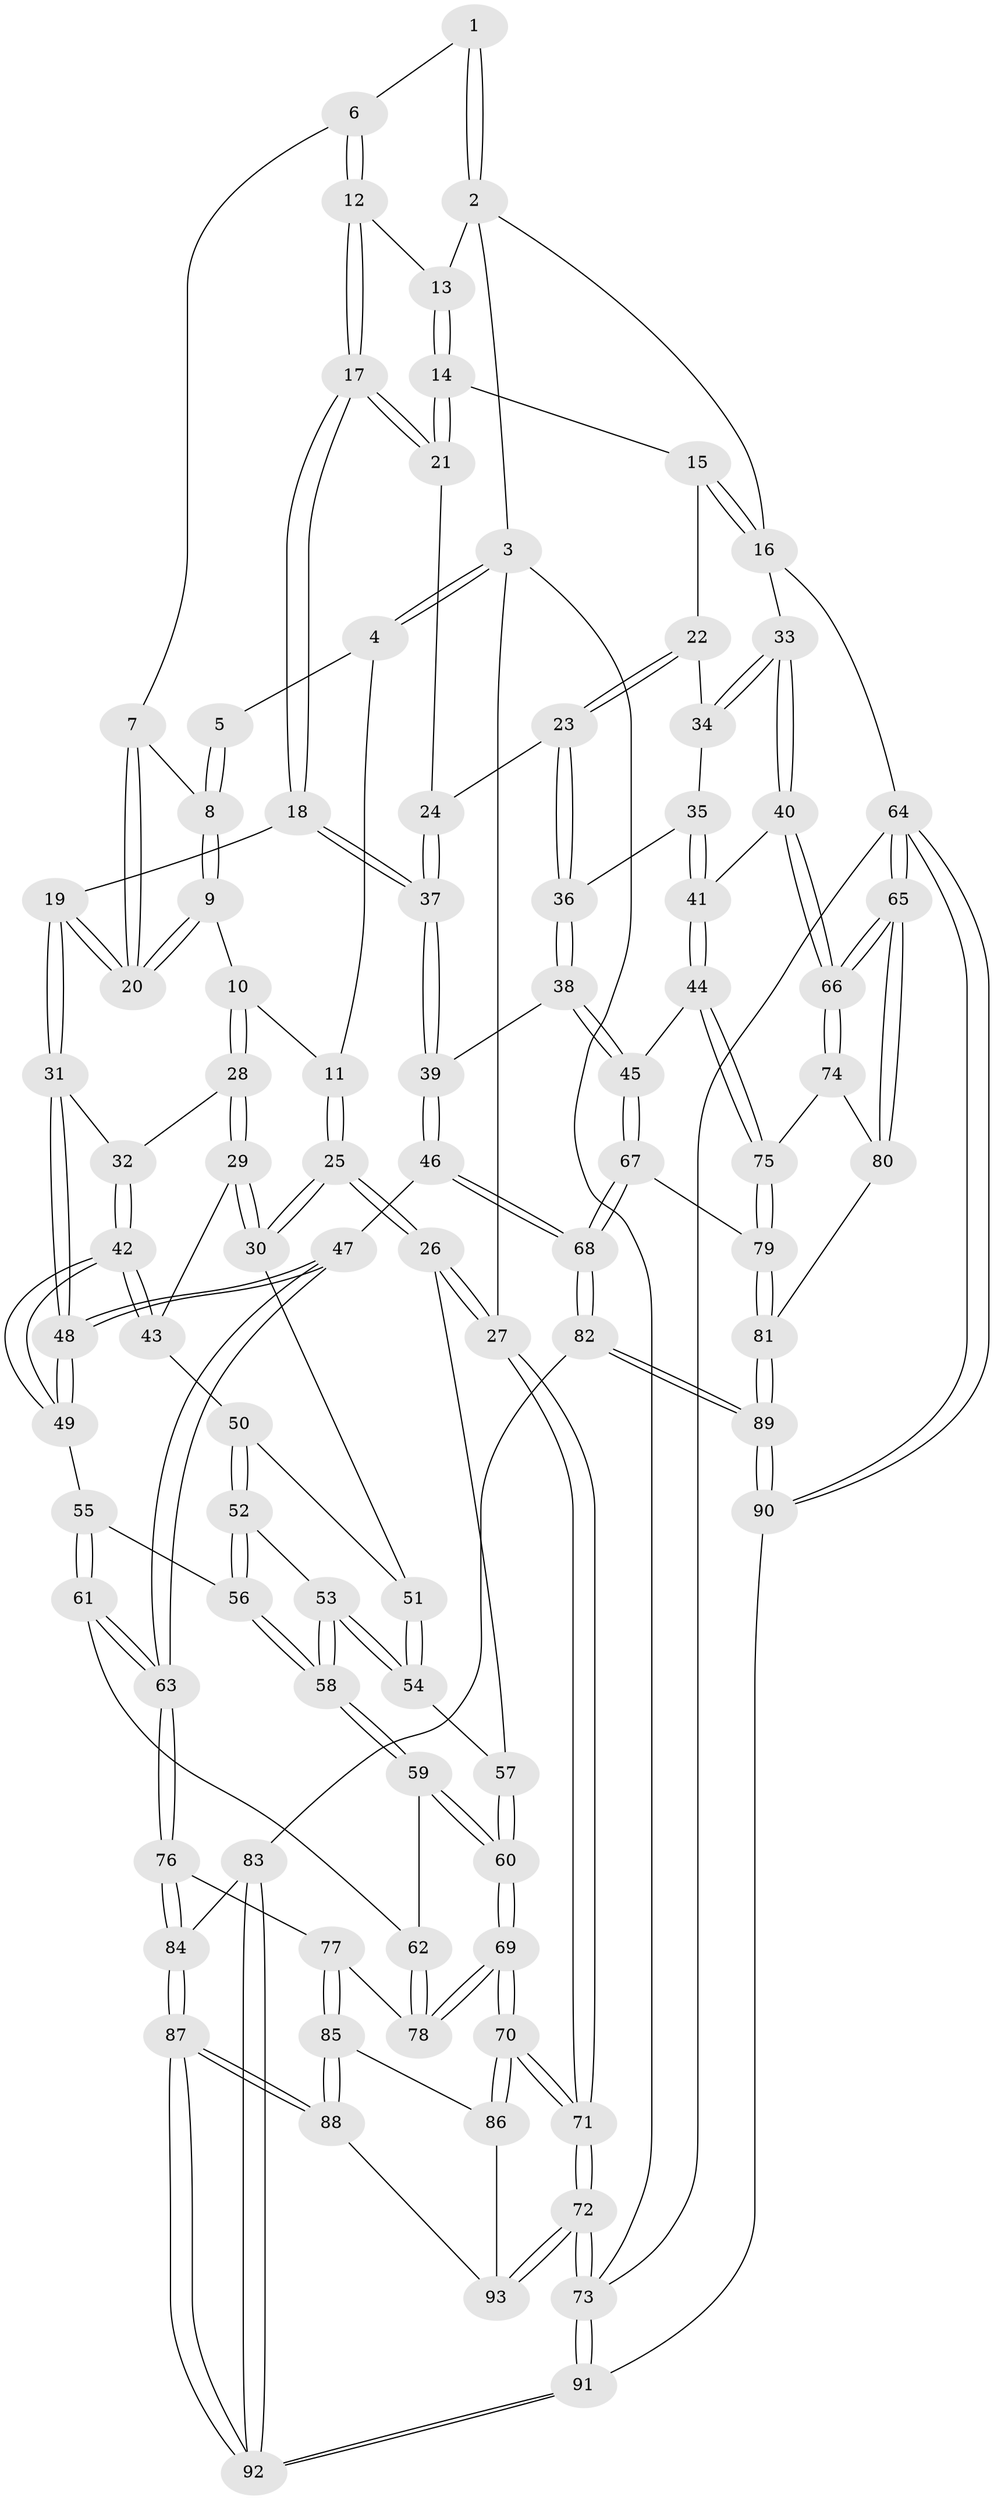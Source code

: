// Generated by graph-tools (version 1.1) at 2025/16/03/09/25 04:16:46]
// undirected, 93 vertices, 229 edges
graph export_dot {
graph [start="1"]
  node [color=gray90,style=filled];
  1 [pos="+0.34262119708788863+0"];
  2 [pos="+0.7345179140810839+0"];
  3 [pos="+0+0"];
  4 [pos="+0.15506565369216577+0"];
  5 [pos="+0.25032170295132916+0"];
  6 [pos="+0.396845501194147+0.018823893157862828"];
  7 [pos="+0.3860423783094415+0.06458291897920536"];
  8 [pos="+0.27031018833670317+0.10111825655348795"];
  9 [pos="+0.2583449625843181+0.13712312551577907"];
  10 [pos="+0.2334417449403004+0.15206596874417588"];
  11 [pos="+0.17308955698394649+0.13914377802570732"];
  12 [pos="+0.5273927065587366+0.09237858346525163"];
  13 [pos="+0.7348382039315154+0"];
  14 [pos="+0.7765666095367522+0"];
  15 [pos="+0.8447443763053957+0.06692120752562998"];
  16 [pos="+1+0.2569130930976672"];
  17 [pos="+0.5206571441927158+0.22680979933344703"];
  18 [pos="+0.47739747484329237+0.26174760844488115"];
  19 [pos="+0.4596308328112729+0.2679011275174946"];
  20 [pos="+0.39508531497718236+0.17723744616855883"];
  21 [pos="+0.6497911066947576+0.2098368986664252"];
  22 [pos="+0.8165450870540406+0.21305737102775862"];
  23 [pos="+0.7495109933888151+0.26362990479322"];
  24 [pos="+0.6730695415226505+0.2325400358550827"];
  25 [pos="+0+0.2582364041543848"];
  26 [pos="+0+0.25722433011328283"];
  27 [pos="+0+0.25622551405021077"];
  28 [pos="+0.25548433641444707+0.2729508949249998"];
  29 [pos="+0.20830369052520384+0.3015243316364766"];
  30 [pos="+0+0.27972503701808393"];
  31 [pos="+0.44384252041156924+0.2874744355982586"];
  32 [pos="+0.31239297573905755+0.2843601920106679"];
  33 [pos="+1+0.295821071757559"];
  34 [pos="+0.8489619145557237+0.24145224555200473"];
  35 [pos="+0.8342876650165171+0.31804843330790433"];
  36 [pos="+0.7708422773928836+0.307458311065221"];
  37 [pos="+0.6694140439983282+0.4321366535651042"];
  38 [pos="+0.7165036274302897+0.4641886089651917"];
  39 [pos="+0.6849431802180491+0.46003266821864364"];
  40 [pos="+1+0.3624740501194859"];
  41 [pos="+0.9894363218203608+0.4196719012470739"];
  42 [pos="+0.2608266295271467+0.4186242107904718"];
  43 [pos="+0.22908956338734576+0.4029242118796109"];
  44 [pos="+0.8456694636554493+0.5266270640177061"];
  45 [pos="+0.8273548990352761+0.5275078056865162"];
  46 [pos="+0.4664574641316962+0.5951353169576797"];
  47 [pos="+0.4612624570525948+0.5950967200580509"];
  48 [pos="+0.416687131151828+0.4514753087692552"];
  49 [pos="+0.2743494012532193+0.42978515110453486"];
  50 [pos="+0.1780339249609075+0.4277034739665928"];
  51 [pos="+0.15392024199424828+0.41882724640022106"];
  52 [pos="+0.17865105645968152+0.47563868400849385"];
  53 [pos="+0.1313726513930047+0.4980602231890882"];
  54 [pos="+0.11147396156230711+0.4793067451618731"];
  55 [pos="+0.22947637774053029+0.5106402248094468"];
  56 [pos="+0.20594602372793025+0.5053668640281707"];
  57 [pos="+0.07553556872239492+0.46954127605630547"];
  58 [pos="+0.12817338940387232+0.5796380273658722"];
  59 [pos="+0.12165531344888852+0.5965475476190422"];
  60 [pos="+0.08862757821616637+0.6153948843066606"];
  61 [pos="+0.26484751708521265+0.5659342320905649"];
  62 [pos="+0.19172010623169933+0.6043110177563722"];
  63 [pos="+0.44372962396228477+0.6122407210300888"];
  64 [pos="+1+1"];
  65 [pos="+1+1"];
  66 [pos="+1+0.7888365227783612"];
  67 [pos="+0.703162543095959+0.7151897543871767"];
  68 [pos="+0.6770978822546471+0.7289916464821122"];
  69 [pos="+0+0.755006539043252"];
  70 [pos="+0+0.7732772331933908"];
  71 [pos="+0+0.811494407587735"];
  72 [pos="+0+1"];
  73 [pos="+0+1"];
  74 [pos="+0.9191016958899042+0.6691889098763764"];
  75 [pos="+0.914382580030636+0.6630096099647659"];
  76 [pos="+0.4235289037226074+0.6544488818756088"];
  77 [pos="+0.3083048193464231+0.7182913739257696"];
  78 [pos="+0.23508661762090238+0.6892990735691572"];
  79 [pos="+0.7805699311537567+0.7428390848668328"];
  80 [pos="+0.8835906045588023+0.7738929033297998"];
  81 [pos="+0.8496616948752839+0.7924453255221657"];
  82 [pos="+0.6687812358255196+0.806116597790725"];
  83 [pos="+0.6493800491621174+0.8135004412056857"];
  84 [pos="+0.45515949142779416+0.8254468556708703"];
  85 [pos="+0.2574112925552499+0.8054131467322958"];
  86 [pos="+0.10253191585919795+0.8040873109643738"];
  87 [pos="+0.4226921144404343+1"];
  88 [pos="+0.2904570460395467+0.8959758408085395"];
  89 [pos="+0.7899373415824367+1"];
  90 [pos="+0.8305307505871887+1"];
  91 [pos="+0.4391440219116182+1"];
  92 [pos="+0.4235362521388936+1"];
  93 [pos="+0.21647456815855762+0.9135339690693316"];
  1 -- 2;
  1 -- 2;
  1 -- 6;
  2 -- 3;
  2 -- 13;
  2 -- 16;
  3 -- 4;
  3 -- 4;
  3 -- 27;
  3 -- 73;
  4 -- 5;
  4 -- 11;
  5 -- 8;
  5 -- 8;
  6 -- 7;
  6 -- 12;
  6 -- 12;
  7 -- 8;
  7 -- 20;
  7 -- 20;
  8 -- 9;
  8 -- 9;
  9 -- 10;
  9 -- 20;
  9 -- 20;
  10 -- 11;
  10 -- 28;
  10 -- 28;
  11 -- 25;
  11 -- 25;
  12 -- 13;
  12 -- 17;
  12 -- 17;
  13 -- 14;
  13 -- 14;
  14 -- 15;
  14 -- 21;
  14 -- 21;
  15 -- 16;
  15 -- 16;
  15 -- 22;
  16 -- 33;
  16 -- 64;
  17 -- 18;
  17 -- 18;
  17 -- 21;
  17 -- 21;
  18 -- 19;
  18 -- 37;
  18 -- 37;
  19 -- 20;
  19 -- 20;
  19 -- 31;
  19 -- 31;
  21 -- 24;
  22 -- 23;
  22 -- 23;
  22 -- 34;
  23 -- 24;
  23 -- 36;
  23 -- 36;
  24 -- 37;
  24 -- 37;
  25 -- 26;
  25 -- 26;
  25 -- 30;
  25 -- 30;
  26 -- 27;
  26 -- 27;
  26 -- 57;
  27 -- 71;
  27 -- 71;
  28 -- 29;
  28 -- 29;
  28 -- 32;
  29 -- 30;
  29 -- 30;
  29 -- 43;
  30 -- 51;
  31 -- 32;
  31 -- 48;
  31 -- 48;
  32 -- 42;
  32 -- 42;
  33 -- 34;
  33 -- 34;
  33 -- 40;
  33 -- 40;
  34 -- 35;
  35 -- 36;
  35 -- 41;
  35 -- 41;
  36 -- 38;
  36 -- 38;
  37 -- 39;
  37 -- 39;
  38 -- 39;
  38 -- 45;
  38 -- 45;
  39 -- 46;
  39 -- 46;
  40 -- 41;
  40 -- 66;
  40 -- 66;
  41 -- 44;
  41 -- 44;
  42 -- 43;
  42 -- 43;
  42 -- 49;
  42 -- 49;
  43 -- 50;
  44 -- 45;
  44 -- 75;
  44 -- 75;
  45 -- 67;
  45 -- 67;
  46 -- 47;
  46 -- 68;
  46 -- 68;
  47 -- 48;
  47 -- 48;
  47 -- 63;
  47 -- 63;
  48 -- 49;
  48 -- 49;
  49 -- 55;
  50 -- 51;
  50 -- 52;
  50 -- 52;
  51 -- 54;
  51 -- 54;
  52 -- 53;
  52 -- 56;
  52 -- 56;
  53 -- 54;
  53 -- 54;
  53 -- 58;
  53 -- 58;
  54 -- 57;
  55 -- 56;
  55 -- 61;
  55 -- 61;
  56 -- 58;
  56 -- 58;
  57 -- 60;
  57 -- 60;
  58 -- 59;
  58 -- 59;
  59 -- 60;
  59 -- 60;
  59 -- 62;
  60 -- 69;
  60 -- 69;
  61 -- 62;
  61 -- 63;
  61 -- 63;
  62 -- 78;
  62 -- 78;
  63 -- 76;
  63 -- 76;
  64 -- 65;
  64 -- 65;
  64 -- 90;
  64 -- 90;
  64 -- 73;
  65 -- 66;
  65 -- 66;
  65 -- 80;
  65 -- 80;
  66 -- 74;
  66 -- 74;
  67 -- 68;
  67 -- 68;
  67 -- 79;
  68 -- 82;
  68 -- 82;
  69 -- 70;
  69 -- 70;
  69 -- 78;
  69 -- 78;
  70 -- 71;
  70 -- 71;
  70 -- 86;
  70 -- 86;
  71 -- 72;
  71 -- 72;
  72 -- 73;
  72 -- 73;
  72 -- 93;
  72 -- 93;
  73 -- 91;
  73 -- 91;
  74 -- 75;
  74 -- 80;
  75 -- 79;
  75 -- 79;
  76 -- 77;
  76 -- 84;
  76 -- 84;
  77 -- 78;
  77 -- 85;
  77 -- 85;
  79 -- 81;
  79 -- 81;
  80 -- 81;
  81 -- 89;
  81 -- 89;
  82 -- 83;
  82 -- 89;
  82 -- 89;
  83 -- 84;
  83 -- 92;
  83 -- 92;
  84 -- 87;
  84 -- 87;
  85 -- 86;
  85 -- 88;
  85 -- 88;
  86 -- 93;
  87 -- 88;
  87 -- 88;
  87 -- 92;
  87 -- 92;
  88 -- 93;
  89 -- 90;
  89 -- 90;
  90 -- 91;
  91 -- 92;
  91 -- 92;
}
